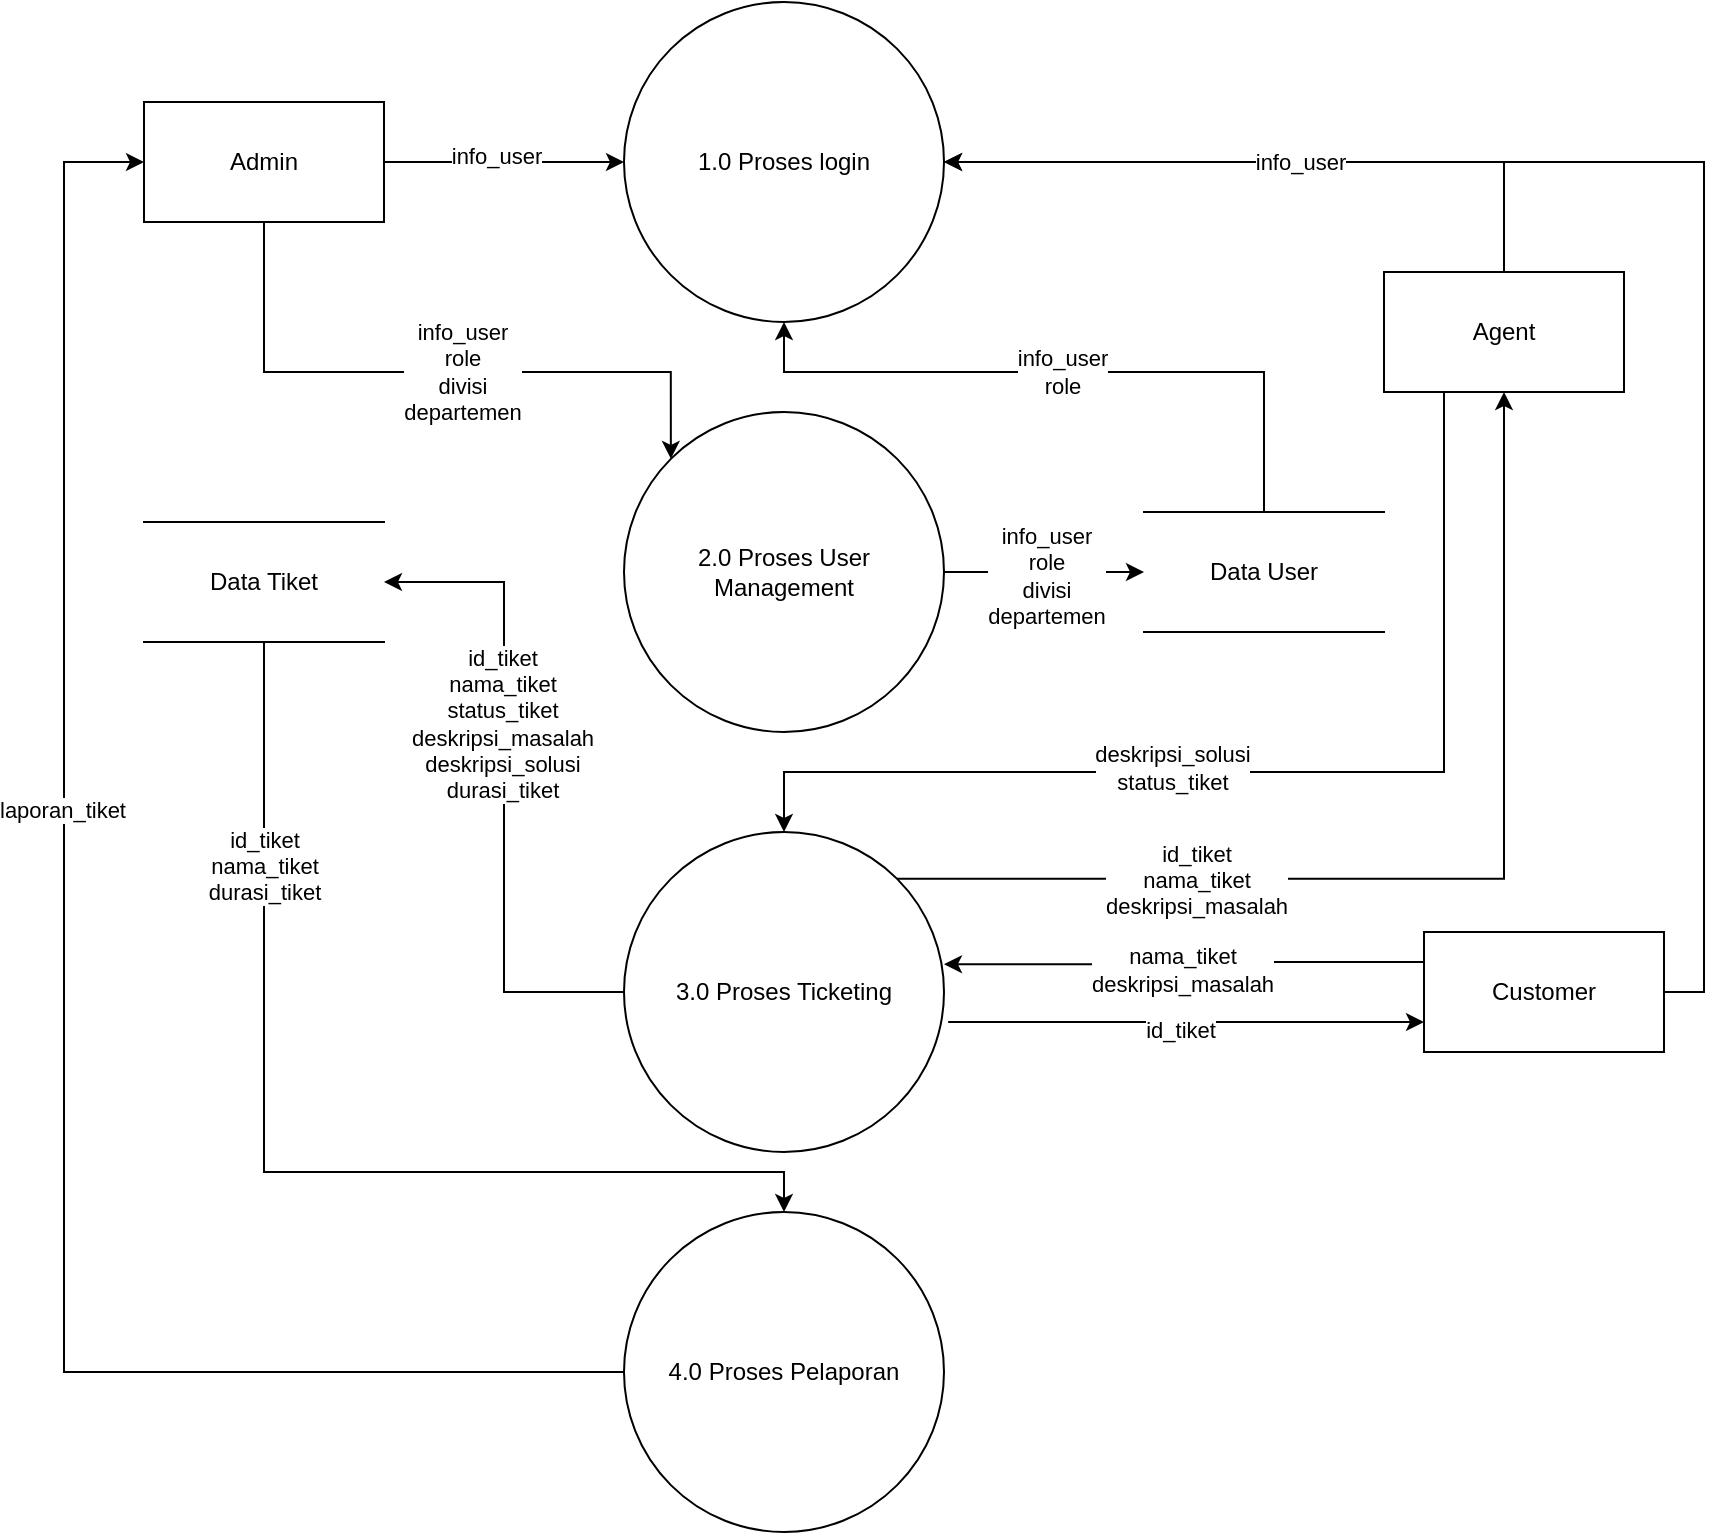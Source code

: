 <mxfile version="22.1.18" type="github" pages="2">
  <diagram name="Page-1" id="kOgE220nt8FGWDKK0e5J">
    <mxGraphModel dx="1434" dy="774" grid="1" gridSize="10" guides="1" tooltips="1" connect="1" arrows="1" fold="1" page="1" pageScale="1" pageWidth="1100" pageHeight="850" math="0" shadow="0">
      <root>
        <mxCell id="0" />
        <mxCell id="1" parent="0" />
        <mxCell id="RUE0lwlGjHGIf1cTKrXt-1" value="1.0 Proses login" style="ellipse;whiteSpace=wrap;html=1;aspect=fixed;" parent="1" vertex="1">
          <mxGeometry x="410" y="135" width="160" height="160" as="geometry" />
        </mxCell>
        <mxCell id="RUE0lwlGjHGIf1cTKrXt-2" style="edgeStyle=orthogonalEdgeStyle;rounded=0;orthogonalLoop=1;jettySize=auto;html=1;exitX=0.5;exitY=0;exitDx=0;exitDy=0;entryX=1;entryY=0.5;entryDx=0;entryDy=0;" parent="1" source="RUE0lwlGjHGIf1cTKrXt-5" target="RUE0lwlGjHGIf1cTKrXt-1" edge="1">
          <mxGeometry relative="1" as="geometry" />
        </mxCell>
        <mxCell id="RUE0lwlGjHGIf1cTKrXt-3" style="edgeStyle=orthogonalEdgeStyle;rounded=0;orthogonalLoop=1;jettySize=auto;html=1;exitX=0.25;exitY=1;exitDx=0;exitDy=0;entryX=0.5;entryY=0;entryDx=0;entryDy=0;" parent="1" source="RUE0lwlGjHGIf1cTKrXt-5" target="RUE0lwlGjHGIf1cTKrXt-28" edge="1">
          <mxGeometry relative="1" as="geometry">
            <Array as="points">
              <mxPoint x="820" y="520" />
              <mxPoint x="490" y="520" />
            </Array>
          </mxGeometry>
        </mxCell>
        <mxCell id="RUE0lwlGjHGIf1cTKrXt-4" value="&lt;div&gt;deskripsi_solusi&lt;/div&gt;&lt;div&gt;status_tiket&lt;br&gt;&lt;/div&gt;" style="edgeLabel;html=1;align=center;verticalAlign=middle;resizable=0;points=[];" parent="RUE0lwlGjHGIf1cTKrXt-3" vertex="1" connectable="0">
          <mxGeometry x="0.185" y="-2" relative="1" as="geometry">
            <mxPoint as="offset" />
          </mxGeometry>
        </mxCell>
        <mxCell id="RUE0lwlGjHGIf1cTKrXt-5" value="Agent" style="rounded=0;whiteSpace=wrap;html=1;" parent="1" vertex="1">
          <mxGeometry x="790" y="270" width="120" height="60" as="geometry" />
        </mxCell>
        <mxCell id="RUE0lwlGjHGIf1cTKrXt-6" style="edgeStyle=orthogonalEdgeStyle;rounded=0;orthogonalLoop=1;jettySize=auto;html=1;exitX=1;exitY=0.5;exitDx=0;exitDy=0;entryX=0;entryY=0.5;entryDx=0;entryDy=0;" parent="1" source="RUE0lwlGjHGIf1cTKrXt-10" target="RUE0lwlGjHGIf1cTKrXt-1" edge="1">
          <mxGeometry relative="1" as="geometry" />
        </mxCell>
        <mxCell id="RUE0lwlGjHGIf1cTKrXt-7" value="info_user" style="edgeLabel;html=1;align=center;verticalAlign=middle;resizable=0;points=[];" parent="RUE0lwlGjHGIf1cTKrXt-6" vertex="1" connectable="0">
          <mxGeometry x="-0.067" y="3" relative="1" as="geometry">
            <mxPoint as="offset" />
          </mxGeometry>
        </mxCell>
        <mxCell id="RUE0lwlGjHGIf1cTKrXt-8" style="edgeStyle=orthogonalEdgeStyle;rounded=0;orthogonalLoop=1;jettySize=auto;html=1;exitX=0.5;exitY=1;exitDx=0;exitDy=0;entryX=0;entryY=0;entryDx=0;entryDy=0;" parent="1" source="RUE0lwlGjHGIf1cTKrXt-10" target="RUE0lwlGjHGIf1cTKrXt-21" edge="1">
          <mxGeometry relative="1" as="geometry">
            <Array as="points">
              <mxPoint x="230" y="320" />
              <mxPoint x="433" y="320" />
            </Array>
          </mxGeometry>
        </mxCell>
        <mxCell id="RUE0lwlGjHGIf1cTKrXt-9" value="&lt;div&gt;info_user&lt;/div&gt;&lt;div&gt;role&lt;/div&gt;&lt;div&gt;divisi&lt;/div&gt;&lt;div&gt;departemen&lt;br&gt;&lt;/div&gt;" style="edgeLabel;html=1;align=center;verticalAlign=middle;resizable=0;points=[];" parent="RUE0lwlGjHGIf1cTKrXt-8" vertex="1" connectable="0">
          <mxGeometry x="0.081" relative="1" as="geometry">
            <mxPoint as="offset" />
          </mxGeometry>
        </mxCell>
        <mxCell id="RUE0lwlGjHGIf1cTKrXt-10" value="Admin" style="rounded=0;whiteSpace=wrap;html=1;" parent="1" vertex="1">
          <mxGeometry x="170" y="185" width="120" height="60" as="geometry" />
        </mxCell>
        <mxCell id="RUE0lwlGjHGIf1cTKrXt-11" style="edgeStyle=orthogonalEdgeStyle;rounded=0;orthogonalLoop=1;jettySize=auto;html=1;exitX=1;exitY=0.5;exitDx=0;exitDy=0;entryX=1;entryY=0.5;entryDx=0;entryDy=0;" parent="1" source="RUE0lwlGjHGIf1cTKrXt-15" target="RUE0lwlGjHGIf1cTKrXt-1" edge="1">
          <mxGeometry relative="1" as="geometry" />
        </mxCell>
        <mxCell id="RUE0lwlGjHGIf1cTKrXt-12" value="info_user" style="edgeLabel;html=1;align=center;verticalAlign=middle;resizable=0;points=[];" parent="RUE0lwlGjHGIf1cTKrXt-11" vertex="1" connectable="0">
          <mxGeometry x="0.563" relative="1" as="geometry">
            <mxPoint as="offset" />
          </mxGeometry>
        </mxCell>
        <mxCell id="RUE0lwlGjHGIf1cTKrXt-13" style="edgeStyle=orthogonalEdgeStyle;rounded=0;orthogonalLoop=1;jettySize=auto;html=1;exitX=0;exitY=0.25;exitDx=0;exitDy=0;entryX=1;entryY=0.413;entryDx=0;entryDy=0;entryPerimeter=0;" parent="1" source="RUE0lwlGjHGIf1cTKrXt-15" target="RUE0lwlGjHGIf1cTKrXt-28" edge="1">
          <mxGeometry relative="1" as="geometry" />
        </mxCell>
        <mxCell id="RUE0lwlGjHGIf1cTKrXt-14" value="&lt;div&gt;nama_tiket&lt;br&gt;&lt;/div&gt;&lt;div&gt;deskripsi_masalah&lt;/div&gt;" style="edgeLabel;html=1;align=center;verticalAlign=middle;resizable=0;points=[];" parent="RUE0lwlGjHGIf1cTKrXt-13" vertex="1" connectable="0">
          <mxGeometry x="0.017" y="3" relative="1" as="geometry">
            <mxPoint as="offset" />
          </mxGeometry>
        </mxCell>
        <mxCell id="RUE0lwlGjHGIf1cTKrXt-15" value="Customer" style="rounded=0;whiteSpace=wrap;html=1;" parent="1" vertex="1">
          <mxGeometry x="810" y="600" width="120" height="60" as="geometry" />
        </mxCell>
        <mxCell id="RUE0lwlGjHGIf1cTKrXt-16" style="edgeStyle=orthogonalEdgeStyle;rounded=0;orthogonalLoop=1;jettySize=auto;html=1;exitX=0.5;exitY=0;exitDx=0;exitDy=0;entryX=0.5;entryY=1;entryDx=0;entryDy=0;" parent="1" source="RUE0lwlGjHGIf1cTKrXt-18" target="RUE0lwlGjHGIf1cTKrXt-1" edge="1">
          <mxGeometry relative="1" as="geometry">
            <Array as="points">
              <mxPoint x="730" y="320" />
              <mxPoint x="490" y="320" />
            </Array>
          </mxGeometry>
        </mxCell>
        <mxCell id="RUE0lwlGjHGIf1cTKrXt-17" value="&lt;div&gt;info_user&lt;/div&gt;&lt;div&gt;role&lt;br&gt;&lt;/div&gt;" style="edgeLabel;html=1;align=center;verticalAlign=middle;resizable=0;points=[];" parent="RUE0lwlGjHGIf1cTKrXt-16" vertex="1" connectable="0">
          <mxGeometry x="0.021" relative="1" as="geometry">
            <mxPoint as="offset" />
          </mxGeometry>
        </mxCell>
        <mxCell id="RUE0lwlGjHGIf1cTKrXt-18" value="Data User" style="shape=partialRectangle;whiteSpace=wrap;html=1;left=0;right=0;fillColor=none;" parent="1" vertex="1">
          <mxGeometry x="670" y="390" width="120" height="60" as="geometry" />
        </mxCell>
        <mxCell id="RUE0lwlGjHGIf1cTKrXt-19" style="edgeStyle=orthogonalEdgeStyle;rounded=0;orthogonalLoop=1;jettySize=auto;html=1;exitX=1;exitY=0.5;exitDx=0;exitDy=0;entryX=0;entryY=0.5;entryDx=0;entryDy=0;" parent="1" source="RUE0lwlGjHGIf1cTKrXt-21" target="RUE0lwlGjHGIf1cTKrXt-18" edge="1">
          <mxGeometry relative="1" as="geometry" />
        </mxCell>
        <mxCell id="RUE0lwlGjHGIf1cTKrXt-20" value="&lt;div&gt;info_user&lt;/div&gt;&lt;div&gt;role&lt;/div&gt;&lt;div&gt;divisi&lt;/div&gt;&lt;div&gt;departemen&lt;br&gt;&lt;/div&gt;" style="edgeLabel;html=1;align=center;verticalAlign=middle;resizable=0;points=[];" parent="RUE0lwlGjHGIf1cTKrXt-19" vertex="1" connectable="0">
          <mxGeometry x="0.02" y="-2" relative="1" as="geometry">
            <mxPoint as="offset" />
          </mxGeometry>
        </mxCell>
        <mxCell id="RUE0lwlGjHGIf1cTKrXt-21" value="2.0 Proses User Management" style="ellipse;whiteSpace=wrap;html=1;aspect=fixed;" parent="1" vertex="1">
          <mxGeometry x="410" y="340" width="160" height="160" as="geometry" />
        </mxCell>
        <mxCell id="RUE0lwlGjHGIf1cTKrXt-22" style="edgeStyle=orthogonalEdgeStyle;rounded=0;orthogonalLoop=1;jettySize=auto;html=1;exitX=0;exitY=0.5;exitDx=0;exitDy=0;entryX=1;entryY=0.5;entryDx=0;entryDy=0;" parent="1" source="RUE0lwlGjHGIf1cTKrXt-28" target="RUE0lwlGjHGIf1cTKrXt-31" edge="1">
          <mxGeometry relative="1" as="geometry" />
        </mxCell>
        <mxCell id="RUE0lwlGjHGIf1cTKrXt-23" value="&lt;div&gt;id_tiket&lt;/div&gt;&lt;div&gt;nama_tiket&lt;br&gt;&lt;/div&gt;&lt;div&gt;status_tiket&lt;br&gt;&lt;/div&gt;&lt;div&gt;deskripsi_masalah&lt;/div&gt;&lt;div&gt;deskripsi_solusi&lt;/div&gt;&lt;div&gt;durasi_tiket&lt;br&gt;&lt;/div&gt;" style="edgeLabel;html=1;align=center;verticalAlign=middle;resizable=0;points=[];" parent="RUE0lwlGjHGIf1cTKrXt-22" vertex="1" connectable="0">
          <mxGeometry x="0.194" y="1" relative="1" as="geometry">
            <mxPoint as="offset" />
          </mxGeometry>
        </mxCell>
        <mxCell id="RUE0lwlGjHGIf1cTKrXt-24" style="edgeStyle=orthogonalEdgeStyle;rounded=0;orthogonalLoop=1;jettySize=auto;html=1;exitX=1;exitY=0;exitDx=0;exitDy=0;entryX=0.5;entryY=1;entryDx=0;entryDy=0;" parent="1" source="RUE0lwlGjHGIf1cTKrXt-28" target="RUE0lwlGjHGIf1cTKrXt-5" edge="1">
          <mxGeometry relative="1" as="geometry" />
        </mxCell>
        <mxCell id="RUE0lwlGjHGIf1cTKrXt-25" value="&lt;div&gt;id_tiket&lt;/div&gt;&lt;div&gt;nama_tiket&lt;/div&gt;&lt;div&gt;deskripsi_masalah&lt;br&gt;&lt;/div&gt;" style="edgeLabel;html=1;align=center;verticalAlign=middle;resizable=0;points=[];" parent="RUE0lwlGjHGIf1cTKrXt-24" vertex="1" connectable="0">
          <mxGeometry x="-0.454" relative="1" as="geometry">
            <mxPoint as="offset" />
          </mxGeometry>
        </mxCell>
        <mxCell id="RUE0lwlGjHGIf1cTKrXt-26" style="edgeStyle=orthogonalEdgeStyle;rounded=0;orthogonalLoop=1;jettySize=auto;html=1;exitX=1.013;exitY=0.594;exitDx=0;exitDy=0;entryX=0;entryY=0.75;entryDx=0;entryDy=0;exitPerimeter=0;" parent="1" source="RUE0lwlGjHGIf1cTKrXt-28" target="RUE0lwlGjHGIf1cTKrXt-15" edge="1">
          <mxGeometry relative="1" as="geometry" />
        </mxCell>
        <mxCell id="RUE0lwlGjHGIf1cTKrXt-27" value="id_tiket" style="edgeLabel;html=1;align=center;verticalAlign=middle;resizable=0;points=[];" parent="RUE0lwlGjHGIf1cTKrXt-26" vertex="1" connectable="0">
          <mxGeometry x="-0.026" y="-4" relative="1" as="geometry">
            <mxPoint as="offset" />
          </mxGeometry>
        </mxCell>
        <mxCell id="RUE0lwlGjHGIf1cTKrXt-28" value="3.0 Proses Ticketing" style="ellipse;whiteSpace=wrap;html=1;aspect=fixed;" parent="1" vertex="1">
          <mxGeometry x="410" y="550" width="160" height="160" as="geometry" />
        </mxCell>
        <mxCell id="RUE0lwlGjHGIf1cTKrXt-29" style="edgeStyle=orthogonalEdgeStyle;rounded=0;orthogonalLoop=1;jettySize=auto;html=1;exitX=0.5;exitY=1;exitDx=0;exitDy=0;entryX=0.5;entryY=0;entryDx=0;entryDy=0;" parent="1" source="RUE0lwlGjHGIf1cTKrXt-31" target="RUE0lwlGjHGIf1cTKrXt-34" edge="1">
          <mxGeometry relative="1" as="geometry">
            <Array as="points">
              <mxPoint x="230" y="720" />
              <mxPoint x="490" y="720" />
            </Array>
          </mxGeometry>
        </mxCell>
        <mxCell id="RUE0lwlGjHGIf1cTKrXt-30" value="&lt;div&gt;id_tiket&lt;/div&gt;&lt;div&gt;nama_tiket&lt;/div&gt;&lt;div&gt;durasi_tiket&lt;br&gt;&lt;/div&gt;" style="edgeLabel;html=1;align=center;verticalAlign=middle;resizable=0;points=[];" parent="RUE0lwlGjHGIf1cTKrXt-29" vertex="1" connectable="0">
          <mxGeometry x="-0.589" relative="1" as="geometry">
            <mxPoint as="offset" />
          </mxGeometry>
        </mxCell>
        <mxCell id="RUE0lwlGjHGIf1cTKrXt-31" value="Data Tiket" style="shape=partialRectangle;whiteSpace=wrap;html=1;left=0;right=0;fillColor=none;" parent="1" vertex="1">
          <mxGeometry x="170" y="395" width="120" height="60" as="geometry" />
        </mxCell>
        <mxCell id="RUE0lwlGjHGIf1cTKrXt-32" style="edgeStyle=orthogonalEdgeStyle;rounded=0;orthogonalLoop=1;jettySize=auto;html=1;exitX=0;exitY=0.5;exitDx=0;exitDy=0;entryX=0;entryY=0.5;entryDx=0;entryDy=0;" parent="1" source="RUE0lwlGjHGIf1cTKrXt-34" target="RUE0lwlGjHGIf1cTKrXt-10" edge="1">
          <mxGeometry relative="1" as="geometry">
            <Array as="points">
              <mxPoint x="130" y="820" />
              <mxPoint x="130" y="215" />
            </Array>
          </mxGeometry>
        </mxCell>
        <mxCell id="RUE0lwlGjHGIf1cTKrXt-33" value="laporan_tiket" style="edgeLabel;html=1;align=center;verticalAlign=middle;resizable=0;points=[];" parent="RUE0lwlGjHGIf1cTKrXt-32" vertex="1" connectable="0">
          <mxGeometry x="0.213" y="1" relative="1" as="geometry">
            <mxPoint as="offset" />
          </mxGeometry>
        </mxCell>
        <mxCell id="RUE0lwlGjHGIf1cTKrXt-34" value="4.0 Proses Pelaporan" style="ellipse;whiteSpace=wrap;html=1;aspect=fixed;" parent="1" vertex="1">
          <mxGeometry x="410" y="740" width="160" height="160" as="geometry" />
        </mxCell>
      </root>
    </mxGraphModel>
  </diagram>
  <diagram id="h8-SAJ9pTzzMVnkW8qEt" name="after revisi">
    <mxGraphModel dx="1434" dy="774" grid="1" gridSize="10" guides="1" tooltips="1" connect="1" arrows="1" fold="1" page="1" pageScale="1" pageWidth="1100" pageHeight="850" math="0" shadow="0">
      <root>
        <mxCell id="0" />
        <mxCell id="1" parent="0" />
        <mxCell id="hXOfqQN8m2BAeUAyWizZ-1" value="1.0 Proses login" style="ellipse;whiteSpace=wrap;html=1;aspect=fixed;" vertex="1" parent="1">
          <mxGeometry x="410" y="135" width="160" height="160" as="geometry" />
        </mxCell>
        <mxCell id="hXOfqQN8m2BAeUAyWizZ-2" style="edgeStyle=orthogonalEdgeStyle;rounded=0;orthogonalLoop=1;jettySize=auto;html=1;exitX=0.5;exitY=0;exitDx=0;exitDy=0;entryX=1;entryY=0.5;entryDx=0;entryDy=0;" edge="1" parent="1" source="hXOfqQN8m2BAeUAyWizZ-5" target="hXOfqQN8m2BAeUAyWizZ-1">
          <mxGeometry relative="1" as="geometry" />
        </mxCell>
        <mxCell id="hXOfqQN8m2BAeUAyWizZ-3" style="edgeStyle=orthogonalEdgeStyle;rounded=0;orthogonalLoop=1;jettySize=auto;html=1;exitX=0.25;exitY=1;exitDx=0;exitDy=0;entryX=0.5;entryY=0;entryDx=0;entryDy=0;" edge="1" parent="1" source="hXOfqQN8m2BAeUAyWizZ-5" target="hXOfqQN8m2BAeUAyWizZ-28">
          <mxGeometry relative="1" as="geometry">
            <Array as="points">
              <mxPoint x="820" y="520" />
              <mxPoint x="490" y="520" />
            </Array>
          </mxGeometry>
        </mxCell>
        <mxCell id="hXOfqQN8m2BAeUAyWizZ-4" value="data penanganan" style="edgeLabel;html=1;align=center;verticalAlign=middle;resizable=0;points=[];" vertex="1" connectable="0" parent="hXOfqQN8m2BAeUAyWizZ-3">
          <mxGeometry x="0.185" y="-2" relative="1" as="geometry">
            <mxPoint as="offset" />
          </mxGeometry>
        </mxCell>
        <mxCell id="hXOfqQN8m2BAeUAyWizZ-5" value="Agent" style="rounded=0;whiteSpace=wrap;html=1;" vertex="1" parent="1">
          <mxGeometry x="790" y="270" width="120" height="60" as="geometry" />
        </mxCell>
        <mxCell id="hXOfqQN8m2BAeUAyWizZ-6" style="edgeStyle=orthogonalEdgeStyle;rounded=0;orthogonalLoop=1;jettySize=auto;html=1;exitX=1;exitY=0.5;exitDx=0;exitDy=0;entryX=0;entryY=0.5;entryDx=0;entryDy=0;" edge="1" parent="1" source="hXOfqQN8m2BAeUAyWizZ-10" target="hXOfqQN8m2BAeUAyWizZ-1">
          <mxGeometry relative="1" as="geometry" />
        </mxCell>
        <mxCell id="hXOfqQN8m2BAeUAyWizZ-7" value="data login" style="edgeLabel;html=1;align=center;verticalAlign=middle;resizable=0;points=[];" vertex="1" connectable="0" parent="hXOfqQN8m2BAeUAyWizZ-6">
          <mxGeometry x="-0.067" y="3" relative="1" as="geometry">
            <mxPoint as="offset" />
          </mxGeometry>
        </mxCell>
        <mxCell id="hXOfqQN8m2BAeUAyWizZ-8" style="edgeStyle=orthogonalEdgeStyle;rounded=0;orthogonalLoop=1;jettySize=auto;html=1;exitX=0.5;exitY=1;exitDx=0;exitDy=0;entryX=0;entryY=0;entryDx=0;entryDy=0;" edge="1" parent="1" source="hXOfqQN8m2BAeUAyWizZ-10" target="hXOfqQN8m2BAeUAyWizZ-21">
          <mxGeometry relative="1" as="geometry">
            <Array as="points">
              <mxPoint x="230" y="320" />
              <mxPoint x="433" y="320" />
            </Array>
          </mxGeometry>
        </mxCell>
        <mxCell id="hXOfqQN8m2BAeUAyWizZ-9" value="data user baru" style="edgeLabel;html=1;align=center;verticalAlign=middle;resizable=0;points=[];" vertex="1" connectable="0" parent="hXOfqQN8m2BAeUAyWizZ-8">
          <mxGeometry x="0.081" relative="1" as="geometry">
            <mxPoint as="offset" />
          </mxGeometry>
        </mxCell>
        <mxCell id="hXOfqQN8m2BAeUAyWizZ-10" value="Admin" style="rounded=0;whiteSpace=wrap;html=1;" vertex="1" parent="1">
          <mxGeometry x="170" y="185" width="120" height="60" as="geometry" />
        </mxCell>
        <mxCell id="hXOfqQN8m2BAeUAyWizZ-11" style="edgeStyle=orthogonalEdgeStyle;rounded=0;orthogonalLoop=1;jettySize=auto;html=1;exitX=1;exitY=0.5;exitDx=0;exitDy=0;entryX=1;entryY=0.5;entryDx=0;entryDy=0;" edge="1" parent="1" source="hXOfqQN8m2BAeUAyWizZ-15" target="hXOfqQN8m2BAeUAyWizZ-1">
          <mxGeometry relative="1" as="geometry" />
        </mxCell>
        <mxCell id="hXOfqQN8m2BAeUAyWizZ-12" value="data login" style="edgeLabel;html=1;align=center;verticalAlign=middle;resizable=0;points=[];" vertex="1" connectable="0" parent="hXOfqQN8m2BAeUAyWizZ-11">
          <mxGeometry x="0.563" relative="1" as="geometry">
            <mxPoint as="offset" />
          </mxGeometry>
        </mxCell>
        <mxCell id="hXOfqQN8m2BAeUAyWizZ-13" style="edgeStyle=orthogonalEdgeStyle;rounded=0;orthogonalLoop=1;jettySize=auto;html=1;exitX=0;exitY=0.25;exitDx=0;exitDy=0;entryX=1;entryY=0.413;entryDx=0;entryDy=0;entryPerimeter=0;" edge="1" parent="1" source="hXOfqQN8m2BAeUAyWizZ-15" target="hXOfqQN8m2BAeUAyWizZ-28">
          <mxGeometry relative="1" as="geometry" />
        </mxCell>
        <mxCell id="hXOfqQN8m2BAeUAyWizZ-14" value="mengajukan tiket" style="edgeLabel;html=1;align=center;verticalAlign=middle;resizable=0;points=[];" vertex="1" connectable="0" parent="hXOfqQN8m2BAeUAyWizZ-13">
          <mxGeometry x="0.017" y="3" relative="1" as="geometry">
            <mxPoint as="offset" />
          </mxGeometry>
        </mxCell>
        <mxCell id="hXOfqQN8m2BAeUAyWizZ-15" value="Customer" style="rounded=0;whiteSpace=wrap;html=1;" vertex="1" parent="1">
          <mxGeometry x="810" y="600" width="120" height="60" as="geometry" />
        </mxCell>
        <mxCell id="hXOfqQN8m2BAeUAyWizZ-16" style="edgeStyle=orthogonalEdgeStyle;rounded=0;orthogonalLoop=1;jettySize=auto;html=1;exitX=0.5;exitY=0;exitDx=0;exitDy=0;entryX=0.5;entryY=1;entryDx=0;entryDy=0;" edge="1" parent="1" source="hXOfqQN8m2BAeUAyWizZ-18" target="hXOfqQN8m2BAeUAyWizZ-1">
          <mxGeometry relative="1" as="geometry">
            <Array as="points">
              <mxPoint x="730" y="320" />
              <mxPoint x="490" y="320" />
            </Array>
          </mxGeometry>
        </mxCell>
        <mxCell id="hXOfqQN8m2BAeUAyWizZ-17" value="data valid login" style="edgeLabel;html=1;align=center;verticalAlign=middle;resizable=0;points=[];" vertex="1" connectable="0" parent="hXOfqQN8m2BAeUAyWizZ-16">
          <mxGeometry x="0.021" relative="1" as="geometry">
            <mxPoint as="offset" />
          </mxGeometry>
        </mxCell>
        <mxCell id="hXOfqQN8m2BAeUAyWizZ-18" value="Data User" style="shape=partialRectangle;whiteSpace=wrap;html=1;left=0;right=0;fillColor=none;" vertex="1" parent="1">
          <mxGeometry x="670" y="390" width="120" height="60" as="geometry" />
        </mxCell>
        <mxCell id="hXOfqQN8m2BAeUAyWizZ-19" style="edgeStyle=orthogonalEdgeStyle;rounded=0;orthogonalLoop=1;jettySize=auto;html=1;exitX=1;exitY=0.5;exitDx=0;exitDy=0;entryX=0;entryY=0.5;entryDx=0;entryDy=0;" edge="1" parent="1" source="hXOfqQN8m2BAeUAyWizZ-21" target="hXOfqQN8m2BAeUAyWizZ-18">
          <mxGeometry relative="1" as="geometry" />
        </mxCell>
        <mxCell id="hXOfqQN8m2BAeUAyWizZ-20" value="data user" style="edgeLabel;html=1;align=center;verticalAlign=middle;resizable=0;points=[];" vertex="1" connectable="0" parent="hXOfqQN8m2BAeUAyWizZ-19">
          <mxGeometry x="0.02" y="-2" relative="1" as="geometry">
            <mxPoint as="offset" />
          </mxGeometry>
        </mxCell>
        <mxCell id="hXOfqQN8m2BAeUAyWizZ-21" value="2.0 Proses User Management" style="ellipse;whiteSpace=wrap;html=1;aspect=fixed;" vertex="1" parent="1">
          <mxGeometry x="410" y="340" width="160" height="160" as="geometry" />
        </mxCell>
        <mxCell id="hXOfqQN8m2BAeUAyWizZ-22" style="edgeStyle=orthogonalEdgeStyle;rounded=0;orthogonalLoop=1;jettySize=auto;html=1;exitX=0;exitY=0.5;exitDx=0;exitDy=0;entryX=1;entryY=0.5;entryDx=0;entryDy=0;" edge="1" parent="1" source="hXOfqQN8m2BAeUAyWizZ-28" target="hXOfqQN8m2BAeUAyWizZ-31">
          <mxGeometry relative="1" as="geometry" />
        </mxCell>
        <mxCell id="hXOfqQN8m2BAeUAyWizZ-23" value="data tiket" style="edgeLabel;html=1;align=center;verticalAlign=middle;resizable=0;points=[];" vertex="1" connectable="0" parent="hXOfqQN8m2BAeUAyWizZ-22">
          <mxGeometry x="0.194" y="1" relative="1" as="geometry">
            <mxPoint as="offset" />
          </mxGeometry>
        </mxCell>
        <mxCell id="hXOfqQN8m2BAeUAyWizZ-24" style="edgeStyle=orthogonalEdgeStyle;rounded=0;orthogonalLoop=1;jettySize=auto;html=1;exitX=1;exitY=0;exitDx=0;exitDy=0;entryX=0.5;entryY=1;entryDx=0;entryDy=0;" edge="1" parent="1" source="hXOfqQN8m2BAeUAyWizZ-28" target="hXOfqQN8m2BAeUAyWizZ-5">
          <mxGeometry relative="1" as="geometry" />
        </mxCell>
        <mxCell id="hXOfqQN8m2BAeUAyWizZ-25" value="data kendala" style="edgeLabel;html=1;align=center;verticalAlign=middle;resizable=0;points=[];" vertex="1" connectable="0" parent="hXOfqQN8m2BAeUAyWizZ-24">
          <mxGeometry x="-0.454" relative="1" as="geometry">
            <mxPoint as="offset" />
          </mxGeometry>
        </mxCell>
        <mxCell id="hXOfqQN8m2BAeUAyWizZ-26" style="edgeStyle=orthogonalEdgeStyle;rounded=0;orthogonalLoop=1;jettySize=auto;html=1;exitX=1.013;exitY=0.594;exitDx=0;exitDy=0;entryX=0;entryY=0.75;entryDx=0;entryDy=0;exitPerimeter=0;" edge="1" parent="1" source="hXOfqQN8m2BAeUAyWizZ-28" target="hXOfqQN8m2BAeUAyWizZ-15">
          <mxGeometry relative="1" as="geometry" />
        </mxCell>
        <mxCell id="hXOfqQN8m2BAeUAyWizZ-27" value="data update tiket" style="edgeLabel;html=1;align=center;verticalAlign=middle;resizable=0;points=[];" vertex="1" connectable="0" parent="hXOfqQN8m2BAeUAyWizZ-26">
          <mxGeometry x="-0.026" y="-4" relative="1" as="geometry">
            <mxPoint as="offset" />
          </mxGeometry>
        </mxCell>
        <mxCell id="hXOfqQN8m2BAeUAyWizZ-28" value="3.0 Proses Ticketing" style="ellipse;whiteSpace=wrap;html=1;aspect=fixed;" vertex="1" parent="1">
          <mxGeometry x="410" y="550" width="160" height="160" as="geometry" />
        </mxCell>
        <mxCell id="hXOfqQN8m2BAeUAyWizZ-29" style="edgeStyle=orthogonalEdgeStyle;rounded=0;orthogonalLoop=1;jettySize=auto;html=1;exitX=0.5;exitY=1;exitDx=0;exitDy=0;entryX=0.5;entryY=0;entryDx=0;entryDy=0;" edge="1" parent="1" source="hXOfqQN8m2BAeUAyWizZ-31" target="hXOfqQN8m2BAeUAyWizZ-34">
          <mxGeometry relative="1" as="geometry">
            <Array as="points">
              <mxPoint x="230" y="720" />
              <mxPoint x="490" y="720" />
            </Array>
          </mxGeometry>
        </mxCell>
        <mxCell id="hXOfqQN8m2BAeUAyWizZ-30" value="data tiket" style="edgeLabel;html=1;align=center;verticalAlign=middle;resizable=0;points=[];" vertex="1" connectable="0" parent="hXOfqQN8m2BAeUAyWizZ-29">
          <mxGeometry x="-0.589" relative="1" as="geometry">
            <mxPoint as="offset" />
          </mxGeometry>
        </mxCell>
        <mxCell id="hXOfqQN8m2BAeUAyWizZ-31" value="Data Tiket" style="shape=partialRectangle;whiteSpace=wrap;html=1;left=0;right=0;fillColor=none;" vertex="1" parent="1">
          <mxGeometry x="170" y="395" width="120" height="60" as="geometry" />
        </mxCell>
        <mxCell id="hXOfqQN8m2BAeUAyWizZ-32" style="edgeStyle=orthogonalEdgeStyle;rounded=0;orthogonalLoop=1;jettySize=auto;html=1;exitX=0;exitY=0.5;exitDx=0;exitDy=0;entryX=0;entryY=0.5;entryDx=0;entryDy=0;" edge="1" parent="1" source="hXOfqQN8m2BAeUAyWizZ-34" target="hXOfqQN8m2BAeUAyWizZ-10">
          <mxGeometry relative="1" as="geometry">
            <Array as="points">
              <mxPoint x="130" y="820" />
              <mxPoint x="130" y="215" />
            </Array>
          </mxGeometry>
        </mxCell>
        <mxCell id="hXOfqQN8m2BAeUAyWizZ-33" value="laporan_tiket" style="edgeLabel;html=1;align=center;verticalAlign=middle;resizable=0;points=[];" vertex="1" connectable="0" parent="hXOfqQN8m2BAeUAyWizZ-32">
          <mxGeometry x="0.213" y="1" relative="1" as="geometry">
            <mxPoint as="offset" />
          </mxGeometry>
        </mxCell>
        <mxCell id="hXOfqQN8m2BAeUAyWizZ-34" value="4.0 Proses Pelaporan" style="ellipse;whiteSpace=wrap;html=1;aspect=fixed;" vertex="1" parent="1">
          <mxGeometry x="410" y="740" width="160" height="160" as="geometry" />
        </mxCell>
      </root>
    </mxGraphModel>
  </diagram>
</mxfile>
